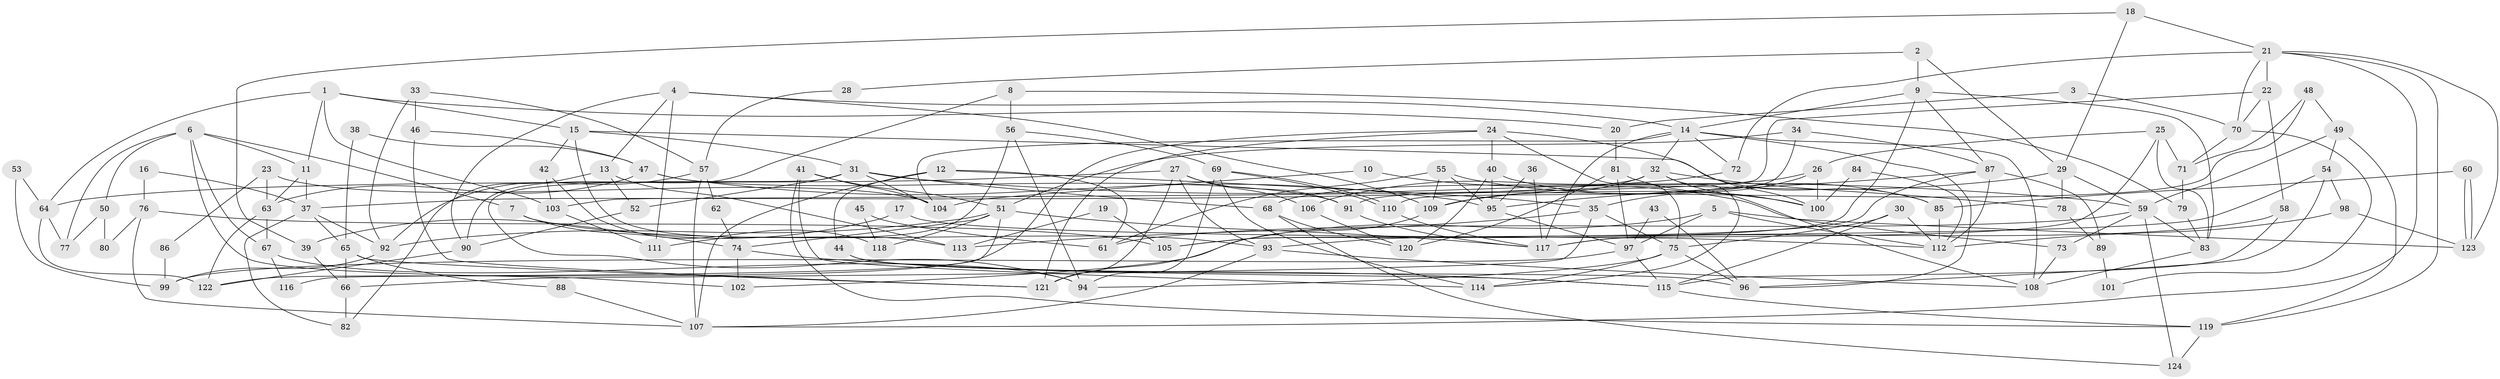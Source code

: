 // Generated by graph-tools (version 1.1) at 2025/26/03/09/25 03:26:22]
// undirected, 124 vertices, 248 edges
graph export_dot {
graph [start="1"]
  node [color=gray90,style=filled];
  1;
  2;
  3;
  4;
  5;
  6;
  7;
  8;
  9;
  10;
  11;
  12;
  13;
  14;
  15;
  16;
  17;
  18;
  19;
  20;
  21;
  22;
  23;
  24;
  25;
  26;
  27;
  28;
  29;
  30;
  31;
  32;
  33;
  34;
  35;
  36;
  37;
  38;
  39;
  40;
  41;
  42;
  43;
  44;
  45;
  46;
  47;
  48;
  49;
  50;
  51;
  52;
  53;
  54;
  55;
  56;
  57;
  58;
  59;
  60;
  61;
  62;
  63;
  64;
  65;
  66;
  67;
  68;
  69;
  70;
  71;
  72;
  73;
  74;
  75;
  76;
  77;
  78;
  79;
  80;
  81;
  82;
  83;
  84;
  85;
  86;
  87;
  88;
  89;
  90;
  91;
  92;
  93;
  94;
  95;
  96;
  97;
  98;
  99;
  100;
  101;
  102;
  103;
  104;
  105;
  106;
  107;
  108;
  109;
  110;
  111;
  112;
  113;
  114;
  115;
  116;
  117;
  118;
  119;
  120;
  121;
  122;
  123;
  124;
  1 -- 15;
  1 -- 64;
  1 -- 11;
  1 -- 20;
  1 -- 103;
  2 -- 29;
  2 -- 9;
  2 -- 28;
  3 -- 70;
  3 -- 20;
  4 -- 14;
  4 -- 90;
  4 -- 13;
  4 -- 109;
  4 -- 111;
  5 -- 123;
  5 -- 102;
  5 -- 97;
  5 -- 112;
  6 -- 67;
  6 -- 7;
  6 -- 11;
  6 -- 50;
  6 -- 77;
  6 -- 102;
  7 -- 74;
  7 -- 93;
  8 -- 90;
  8 -- 56;
  8 -- 79;
  9 -- 87;
  9 -- 14;
  9 -- 83;
  9 -- 105;
  10 -- 73;
  10 -- 104;
  11 -- 37;
  11 -- 63;
  12 -- 44;
  12 -- 61;
  12 -- 35;
  12 -- 107;
  13 -- 82;
  13 -- 52;
  13 -- 113;
  14 -- 104;
  14 -- 32;
  14 -- 72;
  14 -- 96;
  14 -- 108;
  14 -- 117;
  15 -- 85;
  15 -- 113;
  15 -- 31;
  15 -- 42;
  16 -- 37;
  16 -- 76;
  17 -- 112;
  17 -- 39;
  18 -- 21;
  18 -- 29;
  18 -- 39;
  19 -- 105;
  19 -- 113;
  20 -- 81;
  21 -- 70;
  21 -- 107;
  21 -- 22;
  21 -- 72;
  21 -- 119;
  21 -- 123;
  22 -- 58;
  22 -- 70;
  22 -- 103;
  23 -- 104;
  23 -- 63;
  23 -- 86;
  24 -- 121;
  24 -- 75;
  24 -- 40;
  24 -- 100;
  24 -- 122;
  25 -- 26;
  25 -- 83;
  25 -- 71;
  25 -- 117;
  26 -- 35;
  26 -- 100;
  26 -- 68;
  27 -- 91;
  27 -- 93;
  27 -- 64;
  27 -- 106;
  27 -- 121;
  28 -- 57;
  29 -- 59;
  29 -- 109;
  29 -- 78;
  30 -- 75;
  30 -- 115;
  30 -- 112;
  31 -- 94;
  31 -- 52;
  31 -- 59;
  31 -- 68;
  31 -- 104;
  32 -- 109;
  32 -- 108;
  32 -- 37;
  32 -- 78;
  32 -- 114;
  33 -- 57;
  33 -- 92;
  33 -- 46;
  34 -- 87;
  34 -- 110;
  34 -- 51;
  35 -- 75;
  35 -- 66;
  35 -- 113;
  36 -- 95;
  36 -- 117;
  37 -- 65;
  37 -- 82;
  37 -- 92;
  38 -- 47;
  38 -- 65;
  39 -- 66;
  40 -- 120;
  40 -- 85;
  40 -- 95;
  41 -- 114;
  41 -- 51;
  41 -- 104;
  41 -- 119;
  42 -- 103;
  42 -- 118;
  43 -- 96;
  43 -- 97;
  44 -- 115;
  44 -- 96;
  45 -- 118;
  45 -- 61;
  46 -- 47;
  46 -- 121;
  47 -- 95;
  47 -- 91;
  47 -- 63;
  48 -- 71;
  48 -- 49;
  48 -- 91;
  49 -- 59;
  49 -- 119;
  49 -- 54;
  50 -- 77;
  50 -- 80;
  51 -- 117;
  51 -- 74;
  51 -- 92;
  51 -- 116;
  51 -- 118;
  52 -- 90;
  53 -- 99;
  53 -- 64;
  54 -- 98;
  54 -- 93;
  54 -- 96;
  55 -- 100;
  55 -- 109;
  55 -- 61;
  55 -- 95;
  56 -- 94;
  56 -- 111;
  56 -- 69;
  57 -- 92;
  57 -- 107;
  57 -- 62;
  58 -- 115;
  58 -- 117;
  59 -- 124;
  59 -- 61;
  59 -- 73;
  59 -- 83;
  60 -- 123;
  60 -- 123;
  60 -- 85;
  62 -- 74;
  63 -- 67;
  63 -- 122;
  64 -- 122;
  64 -- 77;
  65 -- 121;
  65 -- 66;
  65 -- 88;
  66 -- 82;
  67 -- 94;
  67 -- 116;
  68 -- 120;
  68 -- 124;
  69 -- 110;
  69 -- 110;
  69 -- 94;
  69 -- 114;
  70 -- 71;
  70 -- 101;
  71 -- 79;
  72 -- 106;
  73 -- 108;
  74 -- 115;
  74 -- 102;
  75 -- 96;
  75 -- 114;
  75 -- 94;
  76 -- 107;
  76 -- 105;
  76 -- 80;
  78 -- 89;
  79 -- 83;
  81 -- 97;
  81 -- 120;
  81 -- 100;
  83 -- 108;
  84 -- 112;
  84 -- 100;
  85 -- 112;
  86 -- 99;
  87 -- 112;
  87 -- 95;
  87 -- 89;
  87 -- 105;
  88 -- 107;
  89 -- 101;
  90 -- 122;
  91 -- 117;
  92 -- 99;
  93 -- 108;
  93 -- 107;
  95 -- 97;
  97 -- 99;
  97 -- 115;
  98 -- 123;
  98 -- 112;
  103 -- 111;
  106 -- 120;
  109 -- 121;
  110 -- 117;
  115 -- 119;
  119 -- 124;
}
